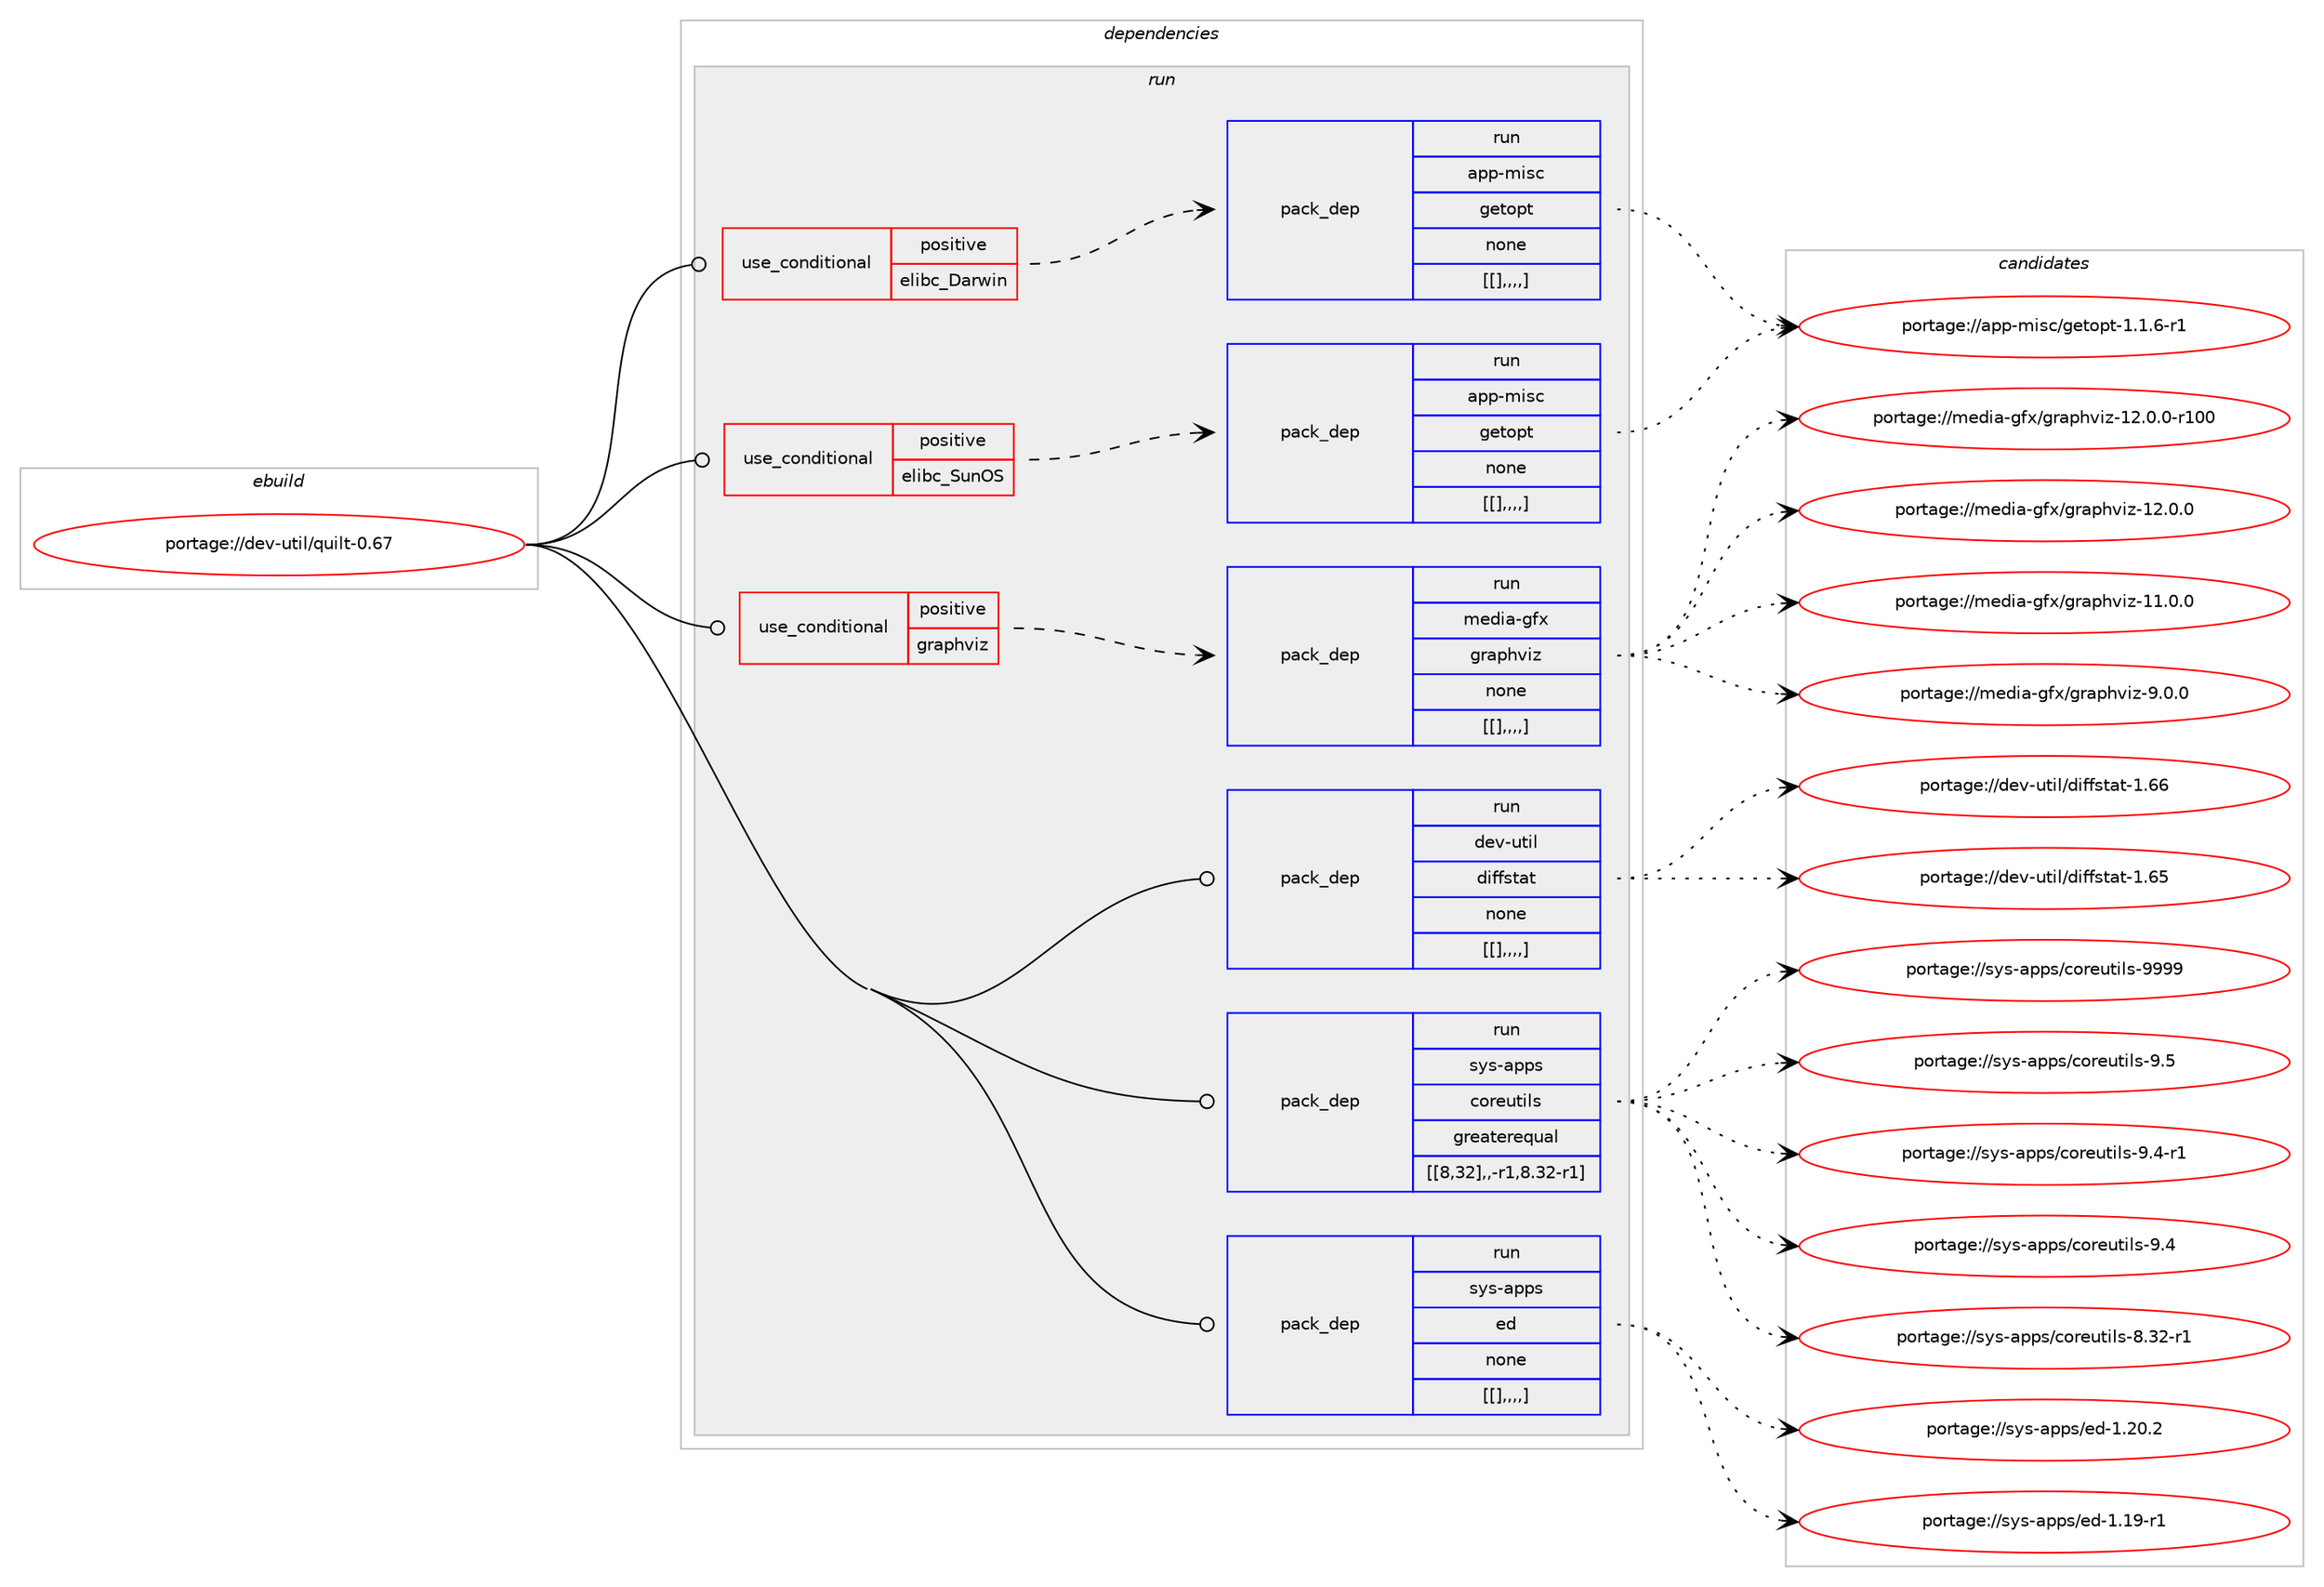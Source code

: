 digraph prolog {

# *************
# Graph options
# *************

newrank=true;
concentrate=true;
compound=true;
graph [rankdir=LR,fontname=Helvetica,fontsize=10,ranksep=1.5];#, ranksep=2.5, nodesep=0.2];
edge  [arrowhead=vee];
node  [fontname=Helvetica,fontsize=10];

# **********
# The ebuild
# **********

subgraph cluster_leftcol {
color=gray;
label=<<i>ebuild</i>>;
id [label="portage://dev-util/quilt-0.67", color=red, width=4, href="../dev-util/quilt-0.67.svg"];
}

# ****************
# The dependencies
# ****************

subgraph cluster_midcol {
color=gray;
label=<<i>dependencies</i>>;
subgraph cluster_compile {
fillcolor="#eeeeee";
style=filled;
label=<<i>compile</i>>;
}
subgraph cluster_compileandrun {
fillcolor="#eeeeee";
style=filled;
label=<<i>compile and run</i>>;
}
subgraph cluster_run {
fillcolor="#eeeeee";
style=filled;
label=<<i>run</i>>;
subgraph cond64200 {
dependency224058 [label=<<TABLE BORDER="0" CELLBORDER="1" CELLSPACING="0" CELLPADDING="4"><TR><TD ROWSPAN="3" CELLPADDING="10">use_conditional</TD></TR><TR><TD>positive</TD></TR><TR><TD>elibc_Darwin</TD></TR></TABLE>>, shape=none, color=red];
subgraph pack158422 {
dependency224059 [label=<<TABLE BORDER="0" CELLBORDER="1" CELLSPACING="0" CELLPADDING="4" WIDTH="220"><TR><TD ROWSPAN="6" CELLPADDING="30">pack_dep</TD></TR><TR><TD WIDTH="110">run</TD></TR><TR><TD>app-misc</TD></TR><TR><TD>getopt</TD></TR><TR><TD>none</TD></TR><TR><TD>[[],,,,]</TD></TR></TABLE>>, shape=none, color=blue];
}
dependency224058:e -> dependency224059:w [weight=20,style="dashed",arrowhead="vee"];
}
id:e -> dependency224058:w [weight=20,style="solid",arrowhead="odot"];
subgraph cond64201 {
dependency224060 [label=<<TABLE BORDER="0" CELLBORDER="1" CELLSPACING="0" CELLPADDING="4"><TR><TD ROWSPAN="3" CELLPADDING="10">use_conditional</TD></TR><TR><TD>positive</TD></TR><TR><TD>elibc_SunOS</TD></TR></TABLE>>, shape=none, color=red];
subgraph pack158423 {
dependency224061 [label=<<TABLE BORDER="0" CELLBORDER="1" CELLSPACING="0" CELLPADDING="4" WIDTH="220"><TR><TD ROWSPAN="6" CELLPADDING="30">pack_dep</TD></TR><TR><TD WIDTH="110">run</TD></TR><TR><TD>app-misc</TD></TR><TR><TD>getopt</TD></TR><TR><TD>none</TD></TR><TR><TD>[[],,,,]</TD></TR></TABLE>>, shape=none, color=blue];
}
dependency224060:e -> dependency224061:w [weight=20,style="dashed",arrowhead="vee"];
}
id:e -> dependency224060:w [weight=20,style="solid",arrowhead="odot"];
subgraph cond64202 {
dependency224062 [label=<<TABLE BORDER="0" CELLBORDER="1" CELLSPACING="0" CELLPADDING="4"><TR><TD ROWSPAN="3" CELLPADDING="10">use_conditional</TD></TR><TR><TD>positive</TD></TR><TR><TD>graphviz</TD></TR></TABLE>>, shape=none, color=red];
subgraph pack158424 {
dependency224063 [label=<<TABLE BORDER="0" CELLBORDER="1" CELLSPACING="0" CELLPADDING="4" WIDTH="220"><TR><TD ROWSPAN="6" CELLPADDING="30">pack_dep</TD></TR><TR><TD WIDTH="110">run</TD></TR><TR><TD>media-gfx</TD></TR><TR><TD>graphviz</TD></TR><TR><TD>none</TD></TR><TR><TD>[[],,,,]</TD></TR></TABLE>>, shape=none, color=blue];
}
dependency224062:e -> dependency224063:w [weight=20,style="dashed",arrowhead="vee"];
}
id:e -> dependency224062:w [weight=20,style="solid",arrowhead="odot"];
subgraph pack158425 {
dependency224064 [label=<<TABLE BORDER="0" CELLBORDER="1" CELLSPACING="0" CELLPADDING="4" WIDTH="220"><TR><TD ROWSPAN="6" CELLPADDING="30">pack_dep</TD></TR><TR><TD WIDTH="110">run</TD></TR><TR><TD>dev-util</TD></TR><TR><TD>diffstat</TD></TR><TR><TD>none</TD></TR><TR><TD>[[],,,,]</TD></TR></TABLE>>, shape=none, color=blue];
}
id:e -> dependency224064:w [weight=20,style="solid",arrowhead="odot"];
subgraph pack158426 {
dependency224065 [label=<<TABLE BORDER="0" CELLBORDER="1" CELLSPACING="0" CELLPADDING="4" WIDTH="220"><TR><TD ROWSPAN="6" CELLPADDING="30">pack_dep</TD></TR><TR><TD WIDTH="110">run</TD></TR><TR><TD>sys-apps</TD></TR><TR><TD>coreutils</TD></TR><TR><TD>greaterequal</TD></TR><TR><TD>[[8,32],,-r1,8.32-r1]</TD></TR></TABLE>>, shape=none, color=blue];
}
id:e -> dependency224065:w [weight=20,style="solid",arrowhead="odot"];
subgraph pack158427 {
dependency224066 [label=<<TABLE BORDER="0" CELLBORDER="1" CELLSPACING="0" CELLPADDING="4" WIDTH="220"><TR><TD ROWSPAN="6" CELLPADDING="30">pack_dep</TD></TR><TR><TD WIDTH="110">run</TD></TR><TR><TD>sys-apps</TD></TR><TR><TD>ed</TD></TR><TR><TD>none</TD></TR><TR><TD>[[],,,,]</TD></TR></TABLE>>, shape=none, color=blue];
}
id:e -> dependency224066:w [weight=20,style="solid",arrowhead="odot"];
}
}

# **************
# The candidates
# **************

subgraph cluster_choices {
rank=same;
color=gray;
label=<<i>candidates</i>>;

subgraph choice158422 {
color=black;
nodesep=1;
choice971121124510910511599471031011161111121164549464946544511449 [label="portage://app-misc/getopt-1.1.6-r1", color=red, width=4,href="../app-misc/getopt-1.1.6-r1.svg"];
dependency224059:e -> choice971121124510910511599471031011161111121164549464946544511449:w [style=dotted,weight="100"];
}
subgraph choice158423 {
color=black;
nodesep=1;
choice971121124510910511599471031011161111121164549464946544511449 [label="portage://app-misc/getopt-1.1.6-r1", color=red, width=4,href="../app-misc/getopt-1.1.6-r1.svg"];
dependency224061:e -> choice971121124510910511599471031011161111121164549464946544511449:w [style=dotted,weight="100"];
}
subgraph choice158424 {
color=black;
nodesep=1;
choice109101100105974510310212047103114971121041181051224549504648464845114494848 [label="portage://media-gfx/graphviz-12.0.0-r100", color=red, width=4,href="../media-gfx/graphviz-12.0.0-r100.svg"];
choice1091011001059745103102120471031149711210411810512245495046484648 [label="portage://media-gfx/graphviz-12.0.0", color=red, width=4,href="../media-gfx/graphviz-12.0.0.svg"];
choice1091011001059745103102120471031149711210411810512245494946484648 [label="portage://media-gfx/graphviz-11.0.0", color=red, width=4,href="../media-gfx/graphviz-11.0.0.svg"];
choice10910110010597451031021204710311497112104118105122455746484648 [label="portage://media-gfx/graphviz-9.0.0", color=red, width=4,href="../media-gfx/graphviz-9.0.0.svg"];
dependency224063:e -> choice109101100105974510310212047103114971121041181051224549504648464845114494848:w [style=dotted,weight="100"];
dependency224063:e -> choice1091011001059745103102120471031149711210411810512245495046484648:w [style=dotted,weight="100"];
dependency224063:e -> choice1091011001059745103102120471031149711210411810512245494946484648:w [style=dotted,weight="100"];
dependency224063:e -> choice10910110010597451031021204710311497112104118105122455746484648:w [style=dotted,weight="100"];
}
subgraph choice158425 {
color=black;
nodesep=1;
choice1001011184511711610510847100105102102115116971164549465454 [label="portage://dev-util/diffstat-1.66", color=red, width=4,href="../dev-util/diffstat-1.66.svg"];
choice1001011184511711610510847100105102102115116971164549465453 [label="portage://dev-util/diffstat-1.65", color=red, width=4,href="../dev-util/diffstat-1.65.svg"];
dependency224064:e -> choice1001011184511711610510847100105102102115116971164549465454:w [style=dotted,weight="100"];
dependency224064:e -> choice1001011184511711610510847100105102102115116971164549465453:w [style=dotted,weight="100"];
}
subgraph choice158426 {
color=black;
nodesep=1;
choice115121115459711211211547991111141011171161051081154557575757 [label="portage://sys-apps/coreutils-9999", color=red, width=4,href="../sys-apps/coreutils-9999.svg"];
choice1151211154597112112115479911111410111711610510811545574653 [label="portage://sys-apps/coreutils-9.5", color=red, width=4,href="../sys-apps/coreutils-9.5.svg"];
choice11512111545971121121154799111114101117116105108115455746524511449 [label="portage://sys-apps/coreutils-9.4-r1", color=red, width=4,href="../sys-apps/coreutils-9.4-r1.svg"];
choice1151211154597112112115479911111410111711610510811545574652 [label="portage://sys-apps/coreutils-9.4", color=red, width=4,href="../sys-apps/coreutils-9.4.svg"];
choice1151211154597112112115479911111410111711610510811545564651504511449 [label="portage://sys-apps/coreutils-8.32-r1", color=red, width=4,href="../sys-apps/coreutils-8.32-r1.svg"];
dependency224065:e -> choice115121115459711211211547991111141011171161051081154557575757:w [style=dotted,weight="100"];
dependency224065:e -> choice1151211154597112112115479911111410111711610510811545574653:w [style=dotted,weight="100"];
dependency224065:e -> choice11512111545971121121154799111114101117116105108115455746524511449:w [style=dotted,weight="100"];
dependency224065:e -> choice1151211154597112112115479911111410111711610510811545574652:w [style=dotted,weight="100"];
dependency224065:e -> choice1151211154597112112115479911111410111711610510811545564651504511449:w [style=dotted,weight="100"];
}
subgraph choice158427 {
color=black;
nodesep=1;
choice11512111545971121121154710110045494650484650 [label="portage://sys-apps/ed-1.20.2", color=red, width=4,href="../sys-apps/ed-1.20.2.svg"];
choice11512111545971121121154710110045494649574511449 [label="portage://sys-apps/ed-1.19-r1", color=red, width=4,href="../sys-apps/ed-1.19-r1.svg"];
dependency224066:e -> choice11512111545971121121154710110045494650484650:w [style=dotted,weight="100"];
dependency224066:e -> choice11512111545971121121154710110045494649574511449:w [style=dotted,weight="100"];
}
}

}
